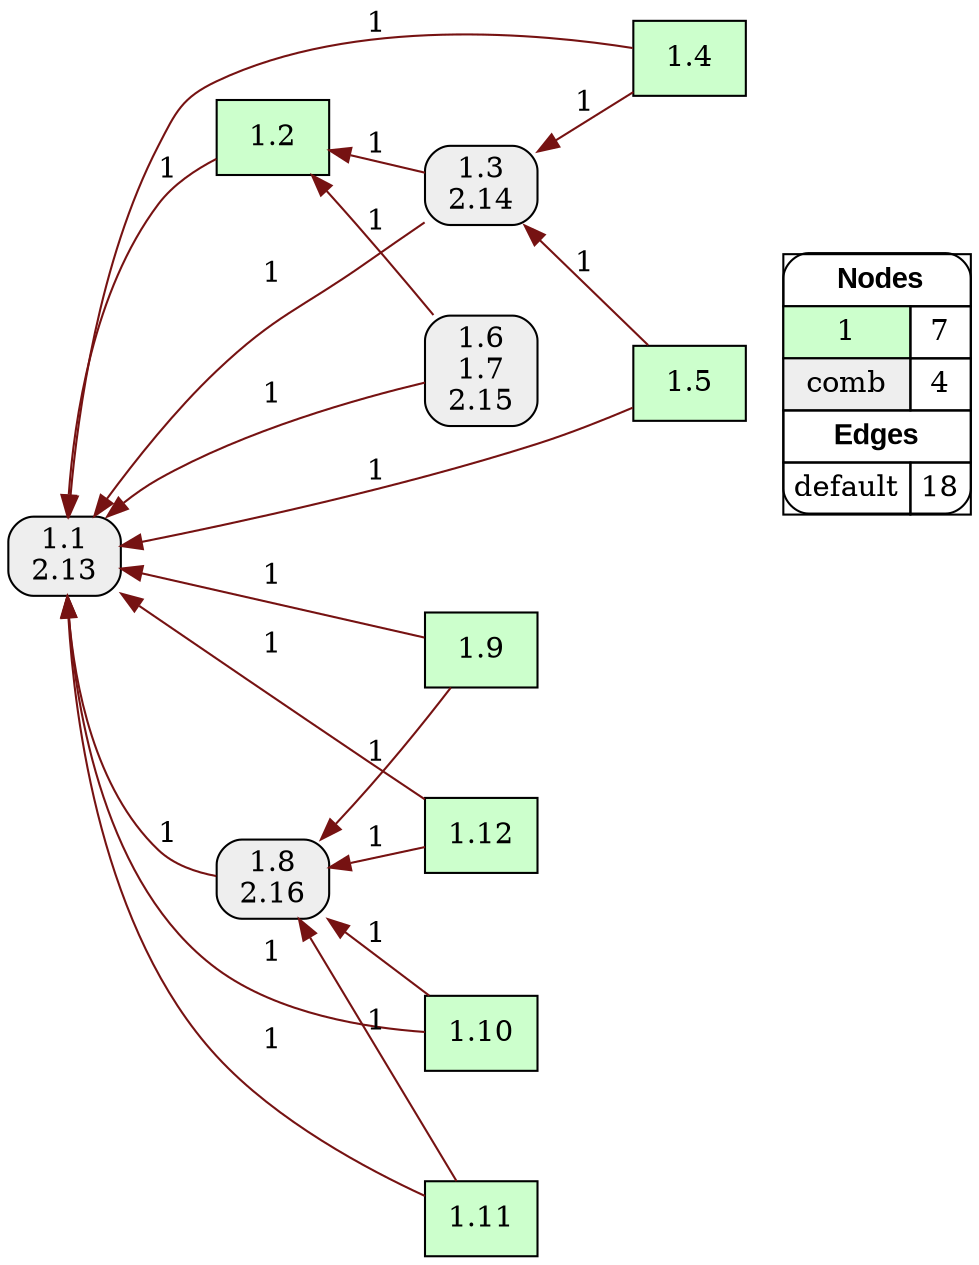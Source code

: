digraph{
rankdir=RL
node[shape=box style=filled fillcolor="#CCFFCC"] 
"1.4"
"1.5"
"1.2"
"1.9"
"1.12"
"1.10"
"1.11"
node[shape=box style="filled,rounded" fillcolor="#EEEEEE"] 
"1.8\n2.16"
"1.1\n2.13"
"1.6\n1.7\n2.15"
"1.3\n2.14"
edge[arrowhead=normal style=solid color="#000000" constraint=true ]
"1.4" -> "1.1\n2.13" [label="1"][color="#761212"]
"1.5" -> "1.3\n2.14" [label="1"][color="#761212"]
"1.6\n1.7\n2.15" -> "1.1\n2.13" [label="1"][color="#761212"]
"1.11" -> "1.1\n2.13" [label="1"][color="#761212"]
"1.8\n2.16" -> "1.1\n2.13" [label="1"][color="#761212"]
"1.6\n1.7\n2.15" -> "1.2" [label="1"][color="#761212"]
"1.10" -> "1.1\n2.13" [label="1"][color="#761212"]
"1.3\n2.14" -> "1.1\n2.13" [label="1"][color="#761212"]
"1.11" -> "1.8\n2.16" [label="1"][color="#761212"]
"1.9" -> "1.1\n2.13" [label="1"][color="#761212"]
"1.12" -> "1.1\n2.13" [label="1"][color="#761212"]
"1.4" -> "1.3\n2.14" [label="1"][color="#761212"]
"1.3\n2.14" -> "1.2" [label="1"][color="#761212"]
"1.9" -> "1.8\n2.16" [label="1"][color="#761212"]
"1.2" -> "1.1\n2.13" [label="1"][color="#761212"]
"1.5" -> "1.1\n2.13" [label="1"][color="#761212"]
"1.10" -> "1.8\n2.16" [label="1"][color="#761212"]
"1.12" -> "1.8\n2.16" [label="1"][color="#761212"]
edge[arrowhead=normal style=solid color="#000000" constraint=true ]
node[shape=box] 
{rank=source Legend [fillcolor= white margin=0 label=< 
 <TABLE BORDER="0" CELLBORDER="1" CELLSPACING="0" CELLPADDING="4"> 
<TR> <TD COLSPAN="2"><font face="Arial Black"> Nodes</font></TD> </TR> 
<TR> 
 <TD bgcolor="#CCFFCC">1</TD> 
 <TD>7</TD> 
 </TR> 
<TR> 
 <TD bgcolor="#EEEEEE">comb</TD> 
 <TD>4</TD> 
 </TR> 
<TR> <TD COLSPAN="2"><font face = "Arial Black"> Edges </font></TD> </TR> 
<TR> 
 <TD><font color ="#000000">default</font></TD> 
 <TD>18</TD> 
 </TR> 
</TABLE> 
 >] } 
}